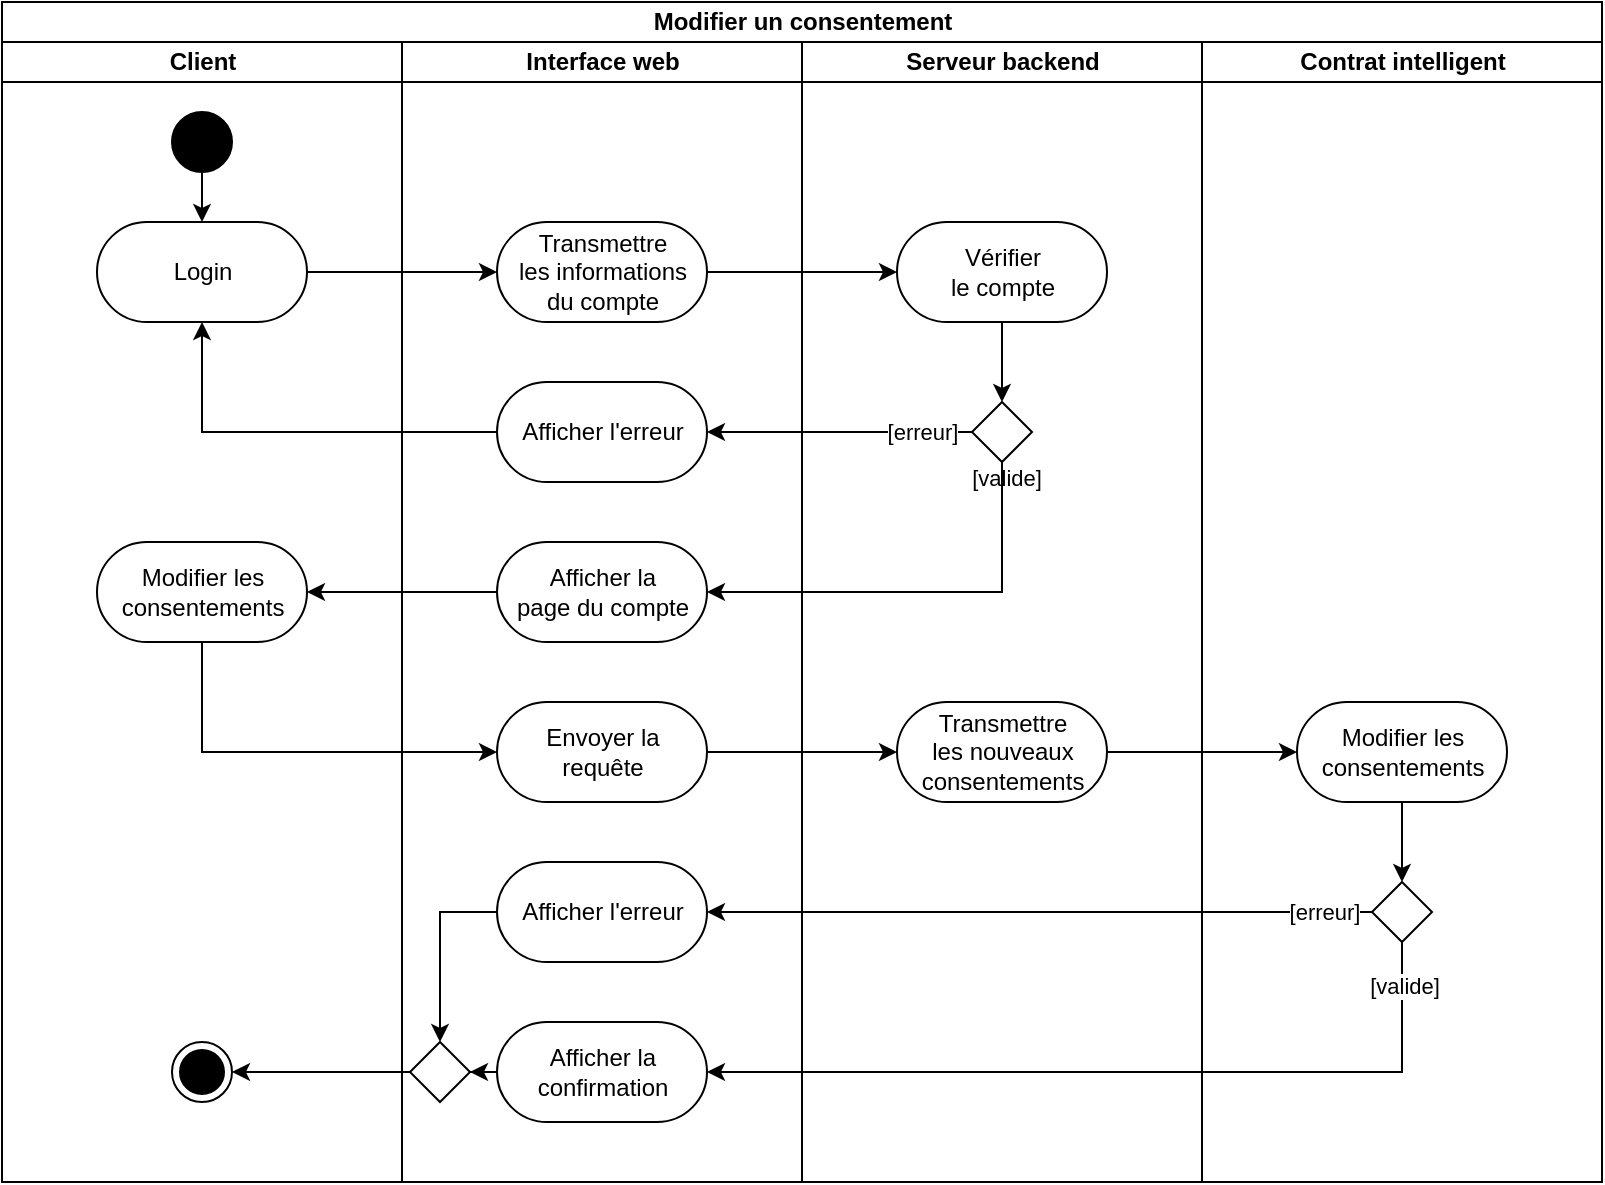 <mxfile version="20.5.3" type="device"><diagram id="prtHgNgQTEPvFCAcTncT" name="Page-1"><mxGraphModel dx="470" dy="0" grid="1" gridSize="10" guides="1" tooltips="1" connect="1" arrows="1" fold="1" page="1" pageScale="1" pageWidth="827" pageHeight="1169" math="0" shadow="0"><root><mxCell id="0"/><mxCell id="1" parent="0"/><mxCell id="2dwwMPBNpz7O7Alznm1B-199" value="Modifier un consentement" style="swimlane;html=1;childLayout=stackLayout;resizeParent=1;resizeParentMax=0;horizontal=1;startSize=20;horizontalStack=1;" vertex="1" parent="1"><mxGeometry x="1420" y="1540" width="800" height="590" as="geometry"/></mxCell><mxCell id="2dwwMPBNpz7O7Alznm1B-200" value="&lt;div&gt;Client&lt;/div&gt;" style="swimlane;html=1;startSize=20;horizontal=1;" vertex="1" parent="2dwwMPBNpz7O7Alznm1B-199"><mxGeometry y="20" width="200" height="570" as="geometry"/></mxCell><mxCell id="2dwwMPBNpz7O7Alznm1B-201" style="edgeStyle=orthogonalEdgeStyle;rounded=0;orthogonalLoop=1;jettySize=auto;html=1;" edge="1" parent="2dwwMPBNpz7O7Alznm1B-200" source="2dwwMPBNpz7O7Alznm1B-202" target="2dwwMPBNpz7O7Alznm1B-203"><mxGeometry relative="1" as="geometry"/></mxCell><mxCell id="2dwwMPBNpz7O7Alznm1B-202" value="" style="ellipse;fillColor=strokeColor;" vertex="1" parent="2dwwMPBNpz7O7Alznm1B-200"><mxGeometry x="85" y="35" width="30" height="30" as="geometry"/></mxCell><mxCell id="2dwwMPBNpz7O7Alznm1B-203" value="Login" style="html=1;dashed=0;whitespace=wrap;shape=mxgraph.dfd.start" vertex="1" parent="2dwwMPBNpz7O7Alznm1B-200"><mxGeometry x="47.5" y="90" width="105" height="50" as="geometry"/></mxCell><mxCell id="2dwwMPBNpz7O7Alznm1B-204" value="" style="ellipse;html=1;shape=endState;fillColor=strokeColor;" vertex="1" parent="2dwwMPBNpz7O7Alznm1B-200"><mxGeometry x="85" y="500" width="30" height="30" as="geometry"/></mxCell><mxCell id="2dwwMPBNpz7O7Alznm1B-262" value="Modifier les&lt;br&gt;consentements" style="html=1;dashed=0;whitespace=wrap;shape=mxgraph.dfd.start" vertex="1" parent="2dwwMPBNpz7O7Alznm1B-200"><mxGeometry x="47.5" y="250" width="105" height="50" as="geometry"/></mxCell><mxCell id="2dwwMPBNpz7O7Alznm1B-205" value="&lt;div&gt;Interface web&lt;/div&gt;" style="swimlane;html=1;startSize=20;horizontal=1;" vertex="1" parent="2dwwMPBNpz7O7Alznm1B-199"><mxGeometry x="200" y="20" width="200" height="570" as="geometry"/></mxCell><mxCell id="2dwwMPBNpz7O7Alznm1B-206" value="Transmettre&lt;br&gt;les informations &lt;br&gt;&lt;div&gt;du compte&lt;/div&gt;" style="html=1;dashed=0;whitespace=wrap;shape=mxgraph.dfd.start" vertex="1" parent="2dwwMPBNpz7O7Alznm1B-205"><mxGeometry x="47.5" y="90" width="105" height="50" as="geometry"/></mxCell><mxCell id="2dwwMPBNpz7O7Alznm1B-208" value="Afficher l'erreur" style="html=1;dashed=0;whitespace=wrap;shape=mxgraph.dfd.start" vertex="1" parent="2dwwMPBNpz7O7Alznm1B-205"><mxGeometry x="47.5" y="170" width="105" height="50" as="geometry"/></mxCell><mxCell id="2dwwMPBNpz7O7Alznm1B-258" value="Afficher la&lt;br&gt;page du compte" style="html=1;dashed=0;whitespace=wrap;shape=mxgraph.dfd.start" vertex="1" parent="2dwwMPBNpz7O7Alznm1B-205"><mxGeometry x="47.5" y="250" width="105" height="50" as="geometry"/></mxCell><mxCell id="2dwwMPBNpz7O7Alznm1B-264" value="Envoyer la&lt;br&gt;requête" style="html=1;dashed=0;whitespace=wrap;shape=mxgraph.dfd.start" vertex="1" parent="2dwwMPBNpz7O7Alznm1B-205"><mxGeometry x="47.5" y="330" width="105" height="50" as="geometry"/></mxCell><mxCell id="2dwwMPBNpz7O7Alznm1B-281" style="edgeStyle=orthogonalEdgeStyle;rounded=0;orthogonalLoop=1;jettySize=auto;html=1;entryX=0.5;entryY=0;entryDx=0;entryDy=0;" edge="1" parent="2dwwMPBNpz7O7Alznm1B-205" source="2dwwMPBNpz7O7Alznm1B-273" target="2dwwMPBNpz7O7Alznm1B-278"><mxGeometry relative="1" as="geometry"/></mxCell><mxCell id="2dwwMPBNpz7O7Alznm1B-273" value="Afficher l'erreur" style="html=1;dashed=0;whitespace=wrap;shape=mxgraph.dfd.start" vertex="1" parent="2dwwMPBNpz7O7Alznm1B-205"><mxGeometry x="47.5" y="410" width="105" height="50" as="geometry"/></mxCell><mxCell id="2dwwMPBNpz7O7Alznm1B-283" style="edgeStyle=orthogonalEdgeStyle;rounded=0;orthogonalLoop=1;jettySize=auto;html=1;entryX=1;entryY=0.5;entryDx=0;entryDy=0;" edge="1" parent="2dwwMPBNpz7O7Alznm1B-205" source="2dwwMPBNpz7O7Alznm1B-275" target="2dwwMPBNpz7O7Alznm1B-278"><mxGeometry relative="1" as="geometry"/></mxCell><mxCell id="2dwwMPBNpz7O7Alznm1B-275" value="Afficher la&lt;br&gt;confirmation" style="html=1;dashed=0;whitespace=wrap;shape=mxgraph.dfd.start" vertex="1" parent="2dwwMPBNpz7O7Alznm1B-205"><mxGeometry x="47.5" y="490" width="105" height="50" as="geometry"/></mxCell><mxCell id="2dwwMPBNpz7O7Alznm1B-278" value="" style="rhombus;" vertex="1" parent="2dwwMPBNpz7O7Alznm1B-205"><mxGeometry x="4" y="500" width="30" height="30" as="geometry"/></mxCell><mxCell id="2dwwMPBNpz7O7Alznm1B-220" value="&lt;div&gt;Serveur backend&lt;br&gt;&lt;/div&gt;" style="swimlane;html=1;startSize=20;horizontal=1;" vertex="1" parent="2dwwMPBNpz7O7Alznm1B-199"><mxGeometry x="400" y="20" width="200" height="570" as="geometry"/></mxCell><mxCell id="2dwwMPBNpz7O7Alznm1B-221" style="edgeStyle=orthogonalEdgeStyle;rounded=0;orthogonalLoop=1;jettySize=auto;html=1;entryX=0.5;entryY=0;entryDx=0;entryDy=0;" edge="1" parent="2dwwMPBNpz7O7Alznm1B-220" source="2dwwMPBNpz7O7Alznm1B-222" target="2dwwMPBNpz7O7Alznm1B-225"><mxGeometry relative="1" as="geometry"/></mxCell><mxCell id="2dwwMPBNpz7O7Alznm1B-222" value="Vérifier&lt;br&gt;le compte" style="html=1;dashed=0;whitespace=wrap;shape=mxgraph.dfd.start" vertex="1" parent="2dwwMPBNpz7O7Alznm1B-220"><mxGeometry x="47.5" y="90" width="105" height="50" as="geometry"/></mxCell><mxCell id="2dwwMPBNpz7O7Alznm1B-225" value="" style="rhombus;" vertex="1" parent="2dwwMPBNpz7O7Alznm1B-220"><mxGeometry x="85" y="180" width="30" height="30" as="geometry"/></mxCell><mxCell id="2dwwMPBNpz7O7Alznm1B-229" value="[valide]" style="edgeLabel;html=1;align=center;verticalAlign=middle;resizable=0;points=[];" vertex="1" connectable="0" parent="2dwwMPBNpz7O7Alznm1B-220"><mxGeometry x="109.998" y="220" as="geometry"><mxPoint x="-8" y="-2" as="offset"/></mxGeometry></mxCell><mxCell id="2dwwMPBNpz7O7Alznm1B-266" value="Transmettre&lt;br&gt;les nouveaux&lt;br&gt;consentements" style="html=1;dashed=0;whitespace=wrap;shape=mxgraph.dfd.start" vertex="1" parent="2dwwMPBNpz7O7Alznm1B-220"><mxGeometry x="47.5" y="330" width="105" height="50" as="geometry"/></mxCell><mxCell id="2dwwMPBNpz7O7Alznm1B-230" style="edgeStyle=orthogonalEdgeStyle;rounded=0;orthogonalLoop=1;jettySize=auto;html=1;" edge="1" parent="2dwwMPBNpz7O7Alznm1B-199" source="2dwwMPBNpz7O7Alznm1B-203" target="2dwwMPBNpz7O7Alznm1B-206"><mxGeometry relative="1" as="geometry"/></mxCell><mxCell id="2dwwMPBNpz7O7Alznm1B-231" style="edgeStyle=orthogonalEdgeStyle;rounded=0;orthogonalLoop=1;jettySize=auto;html=1;entryX=0;entryY=0.5;entryDx=0;entryDy=0;entryPerimeter=0;" edge="1" parent="2dwwMPBNpz7O7Alznm1B-199" source="2dwwMPBNpz7O7Alznm1B-206" target="2dwwMPBNpz7O7Alznm1B-222"><mxGeometry relative="1" as="geometry"/></mxCell><mxCell id="2dwwMPBNpz7O7Alznm1B-232" value="&lt;div&gt;Contrat intelligent&lt;/div&gt;" style="swimlane;html=1;startSize=20;horizontal=1;" vertex="1" parent="2dwwMPBNpz7O7Alznm1B-199"><mxGeometry x="600" y="20" width="200" height="570" as="geometry"/></mxCell><mxCell id="2dwwMPBNpz7O7Alznm1B-271" style="edgeStyle=orthogonalEdgeStyle;rounded=0;orthogonalLoop=1;jettySize=auto;html=1;entryX=0.5;entryY=0;entryDx=0;entryDy=0;" edge="1" parent="2dwwMPBNpz7O7Alznm1B-232" source="2dwwMPBNpz7O7Alznm1B-268" target="2dwwMPBNpz7O7Alznm1B-270"><mxGeometry relative="1" as="geometry"/></mxCell><mxCell id="2dwwMPBNpz7O7Alznm1B-268" value="Modifier les &lt;br&gt;consentements" style="html=1;dashed=0;whitespace=wrap;shape=mxgraph.dfd.start" vertex="1" parent="2dwwMPBNpz7O7Alznm1B-232"><mxGeometry x="47.5" y="330" width="105" height="50" as="geometry"/></mxCell><mxCell id="2dwwMPBNpz7O7Alznm1B-270" value="" style="rhombus;" vertex="1" parent="2dwwMPBNpz7O7Alznm1B-232"><mxGeometry x="85" y="420" width="30" height="30" as="geometry"/></mxCell><mxCell id="2dwwMPBNpz7O7Alznm1B-236" style="edgeStyle=orthogonalEdgeStyle;rounded=0;orthogonalLoop=1;jettySize=auto;html=1;entryX=1;entryY=0.5;entryDx=0;entryDy=0;entryPerimeter=0;" edge="1" parent="2dwwMPBNpz7O7Alznm1B-199" source="2dwwMPBNpz7O7Alznm1B-225" target="2dwwMPBNpz7O7Alznm1B-208"><mxGeometry relative="1" as="geometry"/></mxCell><mxCell id="2dwwMPBNpz7O7Alznm1B-237" value="[erreur]" style="edgeLabel;html=1;align=center;verticalAlign=middle;resizable=0;points=[];" vertex="1" connectable="0" parent="2dwwMPBNpz7O7Alznm1B-236"><mxGeometry x="-0.625" relative="1" as="geometry"><mxPoint as="offset"/></mxGeometry></mxCell><mxCell id="2dwwMPBNpz7O7Alznm1B-259" style="edgeStyle=orthogonalEdgeStyle;rounded=0;orthogonalLoop=1;jettySize=auto;html=1;entryX=1;entryY=0.5;entryDx=0;entryDy=0;entryPerimeter=0;" edge="1" parent="2dwwMPBNpz7O7Alznm1B-199" source="2dwwMPBNpz7O7Alznm1B-225" target="2dwwMPBNpz7O7Alznm1B-258"><mxGeometry relative="1" as="geometry"><Array as="points"><mxPoint x="500" y="295"/></Array></mxGeometry></mxCell><mxCell id="2dwwMPBNpz7O7Alznm1B-261" style="edgeStyle=orthogonalEdgeStyle;rounded=0;orthogonalLoop=1;jettySize=auto;html=1;entryX=0.5;entryY=0.5;entryDx=0;entryDy=25;entryPerimeter=0;" edge="1" parent="2dwwMPBNpz7O7Alznm1B-199" source="2dwwMPBNpz7O7Alznm1B-208" target="2dwwMPBNpz7O7Alznm1B-203"><mxGeometry relative="1" as="geometry"/></mxCell><mxCell id="2dwwMPBNpz7O7Alznm1B-263" style="edgeStyle=orthogonalEdgeStyle;rounded=0;orthogonalLoop=1;jettySize=auto;html=1;entryX=1;entryY=0.5;entryDx=0;entryDy=0;entryPerimeter=0;" edge="1" parent="2dwwMPBNpz7O7Alznm1B-199" source="2dwwMPBNpz7O7Alznm1B-258" target="2dwwMPBNpz7O7Alznm1B-262"><mxGeometry relative="1" as="geometry"/></mxCell><mxCell id="2dwwMPBNpz7O7Alznm1B-265" style="edgeStyle=orthogonalEdgeStyle;rounded=0;orthogonalLoop=1;jettySize=auto;html=1;entryX=0;entryY=0.5;entryDx=0;entryDy=0;entryPerimeter=0;" edge="1" parent="2dwwMPBNpz7O7Alznm1B-199" source="2dwwMPBNpz7O7Alznm1B-262" target="2dwwMPBNpz7O7Alznm1B-264"><mxGeometry relative="1" as="geometry"><Array as="points"><mxPoint x="100" y="375"/></Array></mxGeometry></mxCell><mxCell id="2dwwMPBNpz7O7Alznm1B-267" style="edgeStyle=orthogonalEdgeStyle;rounded=0;orthogonalLoop=1;jettySize=auto;html=1;entryX=0;entryY=0.5;entryDx=0;entryDy=0;entryPerimeter=0;" edge="1" parent="2dwwMPBNpz7O7Alznm1B-199" source="2dwwMPBNpz7O7Alznm1B-264" target="2dwwMPBNpz7O7Alznm1B-266"><mxGeometry relative="1" as="geometry"/></mxCell><mxCell id="2dwwMPBNpz7O7Alznm1B-269" style="edgeStyle=orthogonalEdgeStyle;rounded=0;orthogonalLoop=1;jettySize=auto;html=1;entryX=0;entryY=0.5;entryDx=0;entryDy=0;entryPerimeter=0;" edge="1" parent="2dwwMPBNpz7O7Alznm1B-199" source="2dwwMPBNpz7O7Alznm1B-266" target="2dwwMPBNpz7O7Alznm1B-268"><mxGeometry relative="1" as="geometry"/></mxCell><mxCell id="2dwwMPBNpz7O7Alznm1B-276" style="edgeStyle=orthogonalEdgeStyle;rounded=0;orthogonalLoop=1;jettySize=auto;html=1;entryX=1;entryY=0.5;entryDx=0;entryDy=0;entryPerimeter=0;" edge="1" parent="2dwwMPBNpz7O7Alznm1B-199" source="2dwwMPBNpz7O7Alznm1B-270" target="2dwwMPBNpz7O7Alznm1B-275"><mxGeometry relative="1" as="geometry"><Array as="points"><mxPoint x="700" y="535"/></Array></mxGeometry></mxCell><mxCell id="2dwwMPBNpz7O7Alznm1B-286" value="[valide]" style="edgeLabel;html=1;align=center;verticalAlign=middle;resizable=0;points=[];" vertex="1" connectable="0" parent="2dwwMPBNpz7O7Alznm1B-276"><mxGeometry x="-0.9" y="1" relative="1" as="geometry"><mxPoint y="1" as="offset"/></mxGeometry></mxCell><mxCell id="2dwwMPBNpz7O7Alznm1B-277" style="edgeStyle=orthogonalEdgeStyle;rounded=0;orthogonalLoop=1;jettySize=auto;html=1;entryX=1;entryY=0.5;entryDx=0;entryDy=0;entryPerimeter=0;" edge="1" parent="2dwwMPBNpz7O7Alznm1B-199" source="2dwwMPBNpz7O7Alznm1B-270" target="2dwwMPBNpz7O7Alznm1B-273"><mxGeometry relative="1" as="geometry"/></mxCell><mxCell id="2dwwMPBNpz7O7Alznm1B-285" value="[erreur]" style="edgeLabel;html=1;align=center;verticalAlign=middle;resizable=0;points=[];" vertex="1" connectable="0" parent="2dwwMPBNpz7O7Alznm1B-277"><mxGeometry x="-0.853" relative="1" as="geometry"><mxPoint as="offset"/></mxGeometry></mxCell><mxCell id="2dwwMPBNpz7O7Alznm1B-284" style="edgeStyle=orthogonalEdgeStyle;rounded=0;orthogonalLoop=1;jettySize=auto;html=1;entryX=1;entryY=0.5;entryDx=0;entryDy=0;" edge="1" parent="2dwwMPBNpz7O7Alznm1B-199" source="2dwwMPBNpz7O7Alznm1B-278" target="2dwwMPBNpz7O7Alznm1B-204"><mxGeometry relative="1" as="geometry"/></mxCell></root></mxGraphModel></diagram></mxfile>